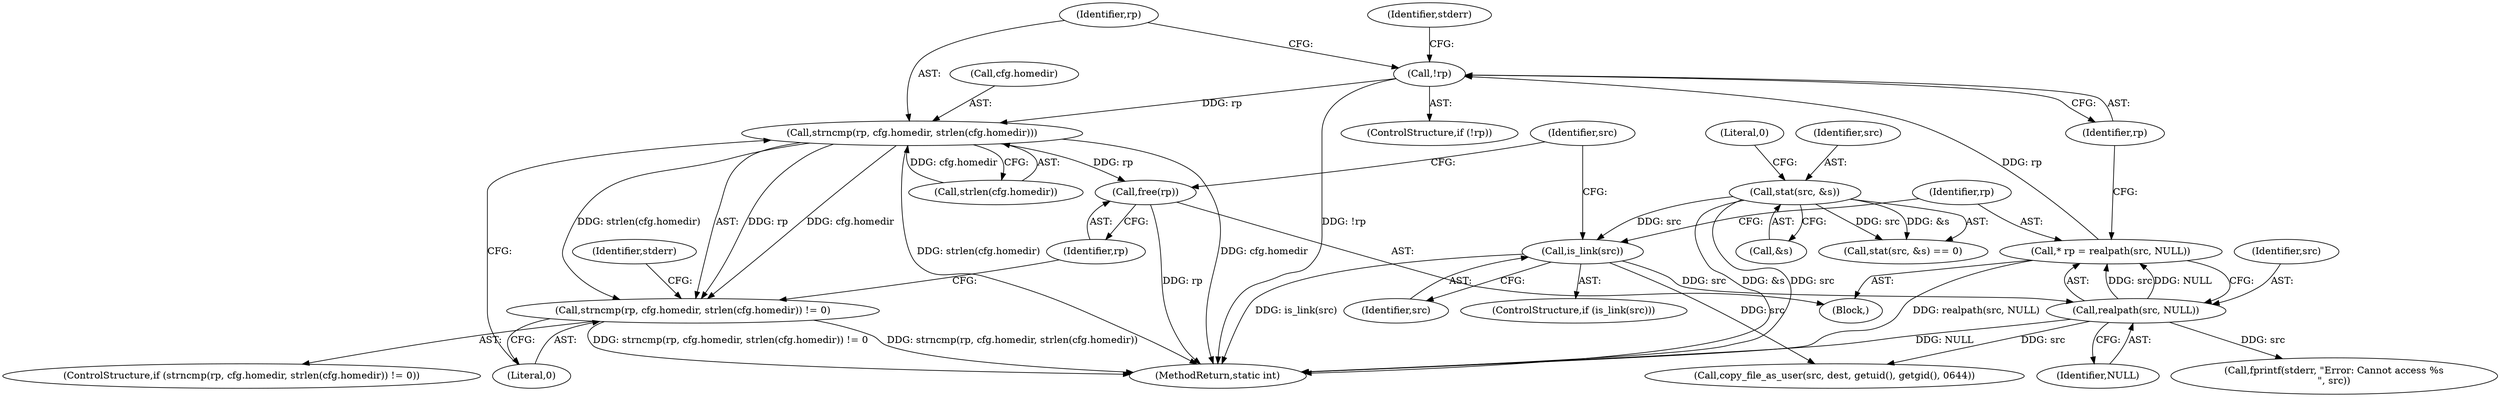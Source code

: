 digraph "0_firejail_b8a4ff9775318ca5e679183884a6a63f3da8f863_2@pointer" {
"1000163" [label="(Call,!rp)"];
"1000157" [label="(Call,* rp = realpath(src, NULL))"];
"1000159" [label="(Call,realpath(src, NULL))"];
"1000153" [label="(Call,is_link(src))"];
"1000146" [label="(Call,stat(src, &s))"];
"1000174" [label="(Call,strncmp(rp, cfg.homedir, strlen(cfg.homedir)))"];
"1000173" [label="(Call,strncmp(rp, cfg.homedir, strlen(cfg.homedir)) != 0)"];
"1000190" [label="(Call,free(rp))"];
"1000150" [label="(Literal,0)"];
"1000162" [label="(ControlStructure,if (!rp))"];
"1000205" [label="(MethodReturn,static int)"];
"1000145" [label="(Call,stat(src, &s) == 0)"];
"1000153" [label="(Call,is_link(src))"];
"1000159" [label="(Call,realpath(src, NULL))"];
"1000176" [label="(Call,cfg.homedir)"];
"1000179" [label="(Call,strlen(cfg.homedir))"];
"1000163" [label="(Call,!rp)"];
"1000167" [label="(Identifier,stderr)"];
"1000161" [label="(Identifier,NULL)"];
"1000164" [label="(Identifier,rp)"];
"1000154" [label="(Identifier,src)"];
"1000191" [label="(Identifier,rp)"];
"1000158" [label="(Identifier,rp)"];
"1000174" [label="(Call,strncmp(rp, cfg.homedir, strlen(cfg.homedir)))"];
"1000155" [label="(Block,)"];
"1000147" [label="(Identifier,src)"];
"1000166" [label="(Call,fprintf(stderr, \"Error: Cannot access %s\n\", src))"];
"1000148" [label="(Call,&s)"];
"1000186" [label="(Identifier,stderr)"];
"1000192" [label="(Call,copy_file_as_user(src, dest, getuid(), getgid(), 0644))"];
"1000146" [label="(Call,stat(src, &s))"];
"1000157" [label="(Call,* rp = realpath(src, NULL))"];
"1000175" [label="(Identifier,rp)"];
"1000190" [label="(Call,free(rp))"];
"1000160" [label="(Identifier,src)"];
"1000193" [label="(Identifier,src)"];
"1000173" [label="(Call,strncmp(rp, cfg.homedir, strlen(cfg.homedir)) != 0)"];
"1000172" [label="(ControlStructure,if (strncmp(rp, cfg.homedir, strlen(cfg.homedir)) != 0))"];
"1000152" [label="(ControlStructure,if (is_link(src)))"];
"1000183" [label="(Literal,0)"];
"1000163" -> "1000162"  [label="AST: "];
"1000163" -> "1000164"  [label="CFG: "];
"1000164" -> "1000163"  [label="AST: "];
"1000167" -> "1000163"  [label="CFG: "];
"1000175" -> "1000163"  [label="CFG: "];
"1000163" -> "1000205"  [label="DDG: !rp"];
"1000157" -> "1000163"  [label="DDG: rp"];
"1000163" -> "1000174"  [label="DDG: rp"];
"1000157" -> "1000155"  [label="AST: "];
"1000157" -> "1000159"  [label="CFG: "];
"1000158" -> "1000157"  [label="AST: "];
"1000159" -> "1000157"  [label="AST: "];
"1000164" -> "1000157"  [label="CFG: "];
"1000157" -> "1000205"  [label="DDG: realpath(src, NULL)"];
"1000159" -> "1000157"  [label="DDG: src"];
"1000159" -> "1000157"  [label="DDG: NULL"];
"1000159" -> "1000161"  [label="CFG: "];
"1000160" -> "1000159"  [label="AST: "];
"1000161" -> "1000159"  [label="AST: "];
"1000159" -> "1000205"  [label="DDG: NULL"];
"1000153" -> "1000159"  [label="DDG: src"];
"1000159" -> "1000166"  [label="DDG: src"];
"1000159" -> "1000192"  [label="DDG: src"];
"1000153" -> "1000152"  [label="AST: "];
"1000153" -> "1000154"  [label="CFG: "];
"1000154" -> "1000153"  [label="AST: "];
"1000158" -> "1000153"  [label="CFG: "];
"1000193" -> "1000153"  [label="CFG: "];
"1000153" -> "1000205"  [label="DDG: is_link(src)"];
"1000146" -> "1000153"  [label="DDG: src"];
"1000153" -> "1000192"  [label="DDG: src"];
"1000146" -> "1000145"  [label="AST: "];
"1000146" -> "1000148"  [label="CFG: "];
"1000147" -> "1000146"  [label="AST: "];
"1000148" -> "1000146"  [label="AST: "];
"1000150" -> "1000146"  [label="CFG: "];
"1000146" -> "1000205"  [label="DDG: &s"];
"1000146" -> "1000205"  [label="DDG: src"];
"1000146" -> "1000145"  [label="DDG: src"];
"1000146" -> "1000145"  [label="DDG: &s"];
"1000174" -> "1000173"  [label="AST: "];
"1000174" -> "1000179"  [label="CFG: "];
"1000175" -> "1000174"  [label="AST: "];
"1000176" -> "1000174"  [label="AST: "];
"1000179" -> "1000174"  [label="AST: "];
"1000183" -> "1000174"  [label="CFG: "];
"1000174" -> "1000205"  [label="DDG: strlen(cfg.homedir)"];
"1000174" -> "1000205"  [label="DDG: cfg.homedir"];
"1000174" -> "1000173"  [label="DDG: rp"];
"1000174" -> "1000173"  [label="DDG: cfg.homedir"];
"1000174" -> "1000173"  [label="DDG: strlen(cfg.homedir)"];
"1000179" -> "1000174"  [label="DDG: cfg.homedir"];
"1000174" -> "1000190"  [label="DDG: rp"];
"1000173" -> "1000172"  [label="AST: "];
"1000173" -> "1000183"  [label="CFG: "];
"1000183" -> "1000173"  [label="AST: "];
"1000186" -> "1000173"  [label="CFG: "];
"1000191" -> "1000173"  [label="CFG: "];
"1000173" -> "1000205"  [label="DDG: strncmp(rp, cfg.homedir, strlen(cfg.homedir))"];
"1000173" -> "1000205"  [label="DDG: strncmp(rp, cfg.homedir, strlen(cfg.homedir)) != 0"];
"1000190" -> "1000155"  [label="AST: "];
"1000190" -> "1000191"  [label="CFG: "];
"1000191" -> "1000190"  [label="AST: "];
"1000193" -> "1000190"  [label="CFG: "];
"1000190" -> "1000205"  [label="DDG: rp"];
}
